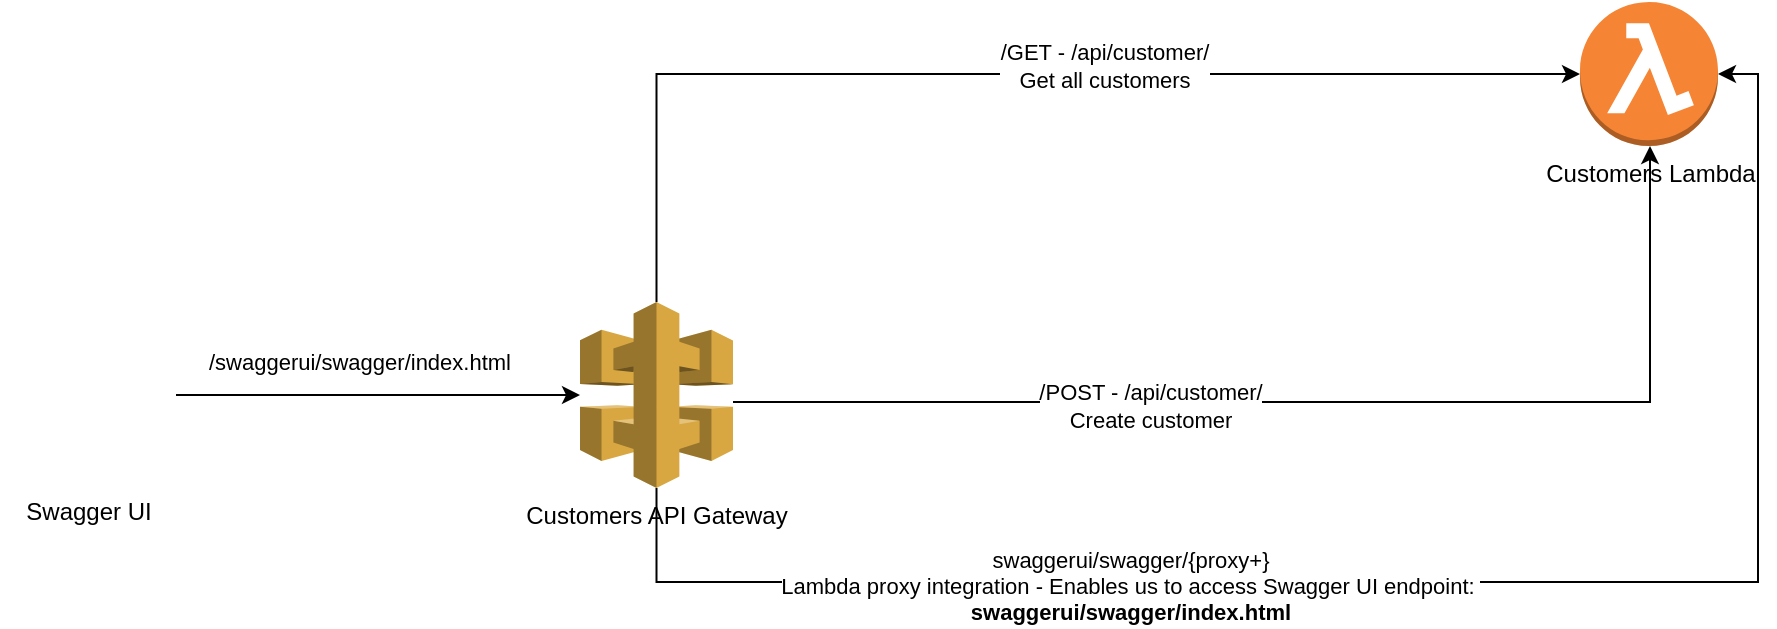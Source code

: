 <mxfile version="14.5.8" type="device"><diagram id="ZrUbBkaWqx4qlVbSpZsU" name="Page-1"><mxGraphModel dx="2148" dy="729" grid="1" gridSize="10" guides="1" tooltips="1" connect="1" arrows="1" fold="1" page="1" pageScale="1" pageWidth="850" pageHeight="1100" math="0" shadow="0"><root><mxCell id="0"/><mxCell id="1" parent="0"/><mxCell id="agFlX0L1Kn2FtQkcK7Nf-1" value="Customers Lambda" style="outlineConnect=0;dashed=0;verticalLabelPosition=bottom;verticalAlign=top;align=center;html=1;shape=mxgraph.aws3.lambda_function;fillColor=#F58534;gradientColor=none;" parent="1" vertex="1"><mxGeometry x="570" y="70" width="69" height="72" as="geometry"/></mxCell><mxCell id="agFlX0L1Kn2FtQkcK7Nf-3" style="edgeStyle=orthogonalEdgeStyle;rounded=0;orthogonalLoop=1;jettySize=auto;html=1;" parent="1" source="agFlX0L1Kn2FtQkcK7Nf-2" target="agFlX0L1Kn2FtQkcK7Nf-1" edge="1"><mxGeometry relative="1" as="geometry"><Array as="points"><mxPoint x="108" y="106"/></Array></mxGeometry></mxCell><mxCell id="agFlX0L1Kn2FtQkcK7Nf-6" value="/GET - /api/customer/&lt;br&gt;Get all customers" style="edgeLabel;html=1;align=center;verticalAlign=middle;resizable=0;points=[];" parent="agFlX0L1Kn2FtQkcK7Nf-3" vertex="1" connectable="0"><mxGeometry x="0.17" y="4" relative="1" as="geometry"><mxPoint as="offset"/></mxGeometry></mxCell><mxCell id="agFlX0L1Kn2FtQkcK7Nf-7" style="edgeStyle=orthogonalEdgeStyle;rounded=0;orthogonalLoop=1;jettySize=auto;html=1;" parent="1" source="agFlX0L1Kn2FtQkcK7Nf-2" target="agFlX0L1Kn2FtQkcK7Nf-1" edge="1"><mxGeometry relative="1" as="geometry"><Array as="points"><mxPoint x="605" y="270"/></Array></mxGeometry></mxCell><mxCell id="agFlX0L1Kn2FtQkcK7Nf-8" value="/POST - /api/customer/&lt;br&gt;Create customer" style="edgeLabel;html=1;align=center;verticalAlign=middle;resizable=0;points=[];" parent="agFlX0L1Kn2FtQkcK7Nf-7" vertex="1" connectable="0"><mxGeometry x="-0.289" y="-2" relative="1" as="geometry"><mxPoint as="offset"/></mxGeometry></mxCell><mxCell id="agFlX0L1Kn2FtQkcK7Nf-10" style="edgeStyle=orthogonalEdgeStyle;rounded=0;orthogonalLoop=1;jettySize=auto;html=1;entryX=1;entryY=0.5;entryDx=0;entryDy=0;entryPerimeter=0;" parent="1" source="agFlX0L1Kn2FtQkcK7Nf-2" target="agFlX0L1Kn2FtQkcK7Nf-1" edge="1"><mxGeometry relative="1" as="geometry"><Array as="points"><mxPoint x="108" y="360"/><mxPoint x="659" y="360"/><mxPoint x="659" y="106"/></Array></mxGeometry></mxCell><mxCell id="agFlX0L1Kn2FtQkcK7Nf-11" value="swaggerui/swagger/{proxy+}&lt;br&gt;Lambda proxy integration - Enables us to access Swagger UI endpoint:&amp;nbsp;&lt;br&gt;&lt;b&gt;swaggerui/swagger/index.html&lt;/b&gt;" style="edgeLabel;html=1;align=center;verticalAlign=middle;resizable=0;points=[];" parent="agFlX0L1Kn2FtQkcK7Nf-10" vertex="1" connectable="0"><mxGeometry x="-0.351" y="-2" relative="1" as="geometry"><mxPoint as="offset"/></mxGeometry></mxCell><mxCell id="agFlX0L1Kn2FtQkcK7Nf-2" value="Customers API Gateway" style="outlineConnect=0;dashed=0;verticalLabelPosition=bottom;verticalAlign=top;align=center;html=1;shape=mxgraph.aws3.api_gateway;fillColor=#D9A741;gradientColor=none;" parent="1" vertex="1"><mxGeometry x="70" y="220" width="76.5" height="93" as="geometry"/></mxCell><mxCell id="yqxoBpTI-URmNa5-Bx-D-5" style="edgeStyle=orthogonalEdgeStyle;rounded=0;orthogonalLoop=1;jettySize=auto;html=1;" edge="1" parent="1" source="yqxoBpTI-URmNa5-Bx-D-4" target="agFlX0L1Kn2FtQkcK7Nf-2"><mxGeometry relative="1" as="geometry"/></mxCell><mxCell id="yqxoBpTI-URmNa5-Bx-D-4" value="Swagger UI" style="shape=image;html=1;verticalAlign=top;verticalLabelPosition=bottom;labelBackgroundColor=#ffffff;imageAspect=0;aspect=fixed;image=https://cdn4.iconfinder.com/data/icons/internet-security-flat-2/32/Internet_Security_Browser_webpage_website_web_page-128.png" vertex="1" parent="1"><mxGeometry x="-220" y="222.5" width="88" height="88" as="geometry"/></mxCell><mxCell id="yqxoBpTI-URmNa5-Bx-D-6" value="&lt;span style=&quot;font-size: 11px&quot;&gt;/swaggerui/swagger/index.html&lt;/span&gt;" style="text;html=1;strokeColor=none;fillColor=none;align=center;verticalAlign=middle;whiteSpace=wrap;rounded=0;fontStyle=0" vertex="1" parent="1"><mxGeometry x="-60" y="240" width="40" height="20" as="geometry"/></mxCell></root></mxGraphModel></diagram></mxfile>